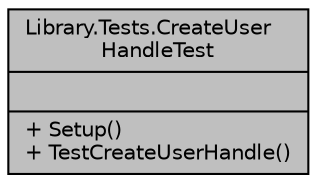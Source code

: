 digraph "Library.Tests.CreateUserHandleTest"
{
 // INTERACTIVE_SVG=YES
 // LATEX_PDF_SIZE
  edge [fontname="Helvetica",fontsize="10",labelfontname="Helvetica",labelfontsize="10"];
  node [fontname="Helvetica",fontsize="10",shape=record];
  Node1 [label="{Library.Tests.CreateUser\lHandleTest\n||+ Setup()\l+ TestCreateUserHandle()\l}",height=0.2,width=0.4,color="black", fillcolor="grey75", style="filled", fontcolor="black",tooltip=" "];
}
